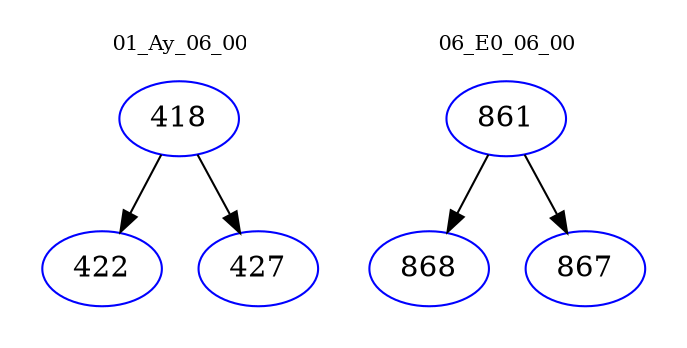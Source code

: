 digraph{
subgraph cluster_0 {
color = white
label = "01_Ay_06_00";
fontsize=10;
T0_418 [label="418", color="blue"]
T0_418 -> T0_422 [color="black"]
T0_422 [label="422", color="blue"]
T0_418 -> T0_427 [color="black"]
T0_427 [label="427", color="blue"]
}
subgraph cluster_1 {
color = white
label = "06_E0_06_00";
fontsize=10;
T1_861 [label="861", color="blue"]
T1_861 -> T1_868 [color="black"]
T1_868 [label="868", color="blue"]
T1_861 -> T1_867 [color="black"]
T1_867 [label="867", color="blue"]
}
}
